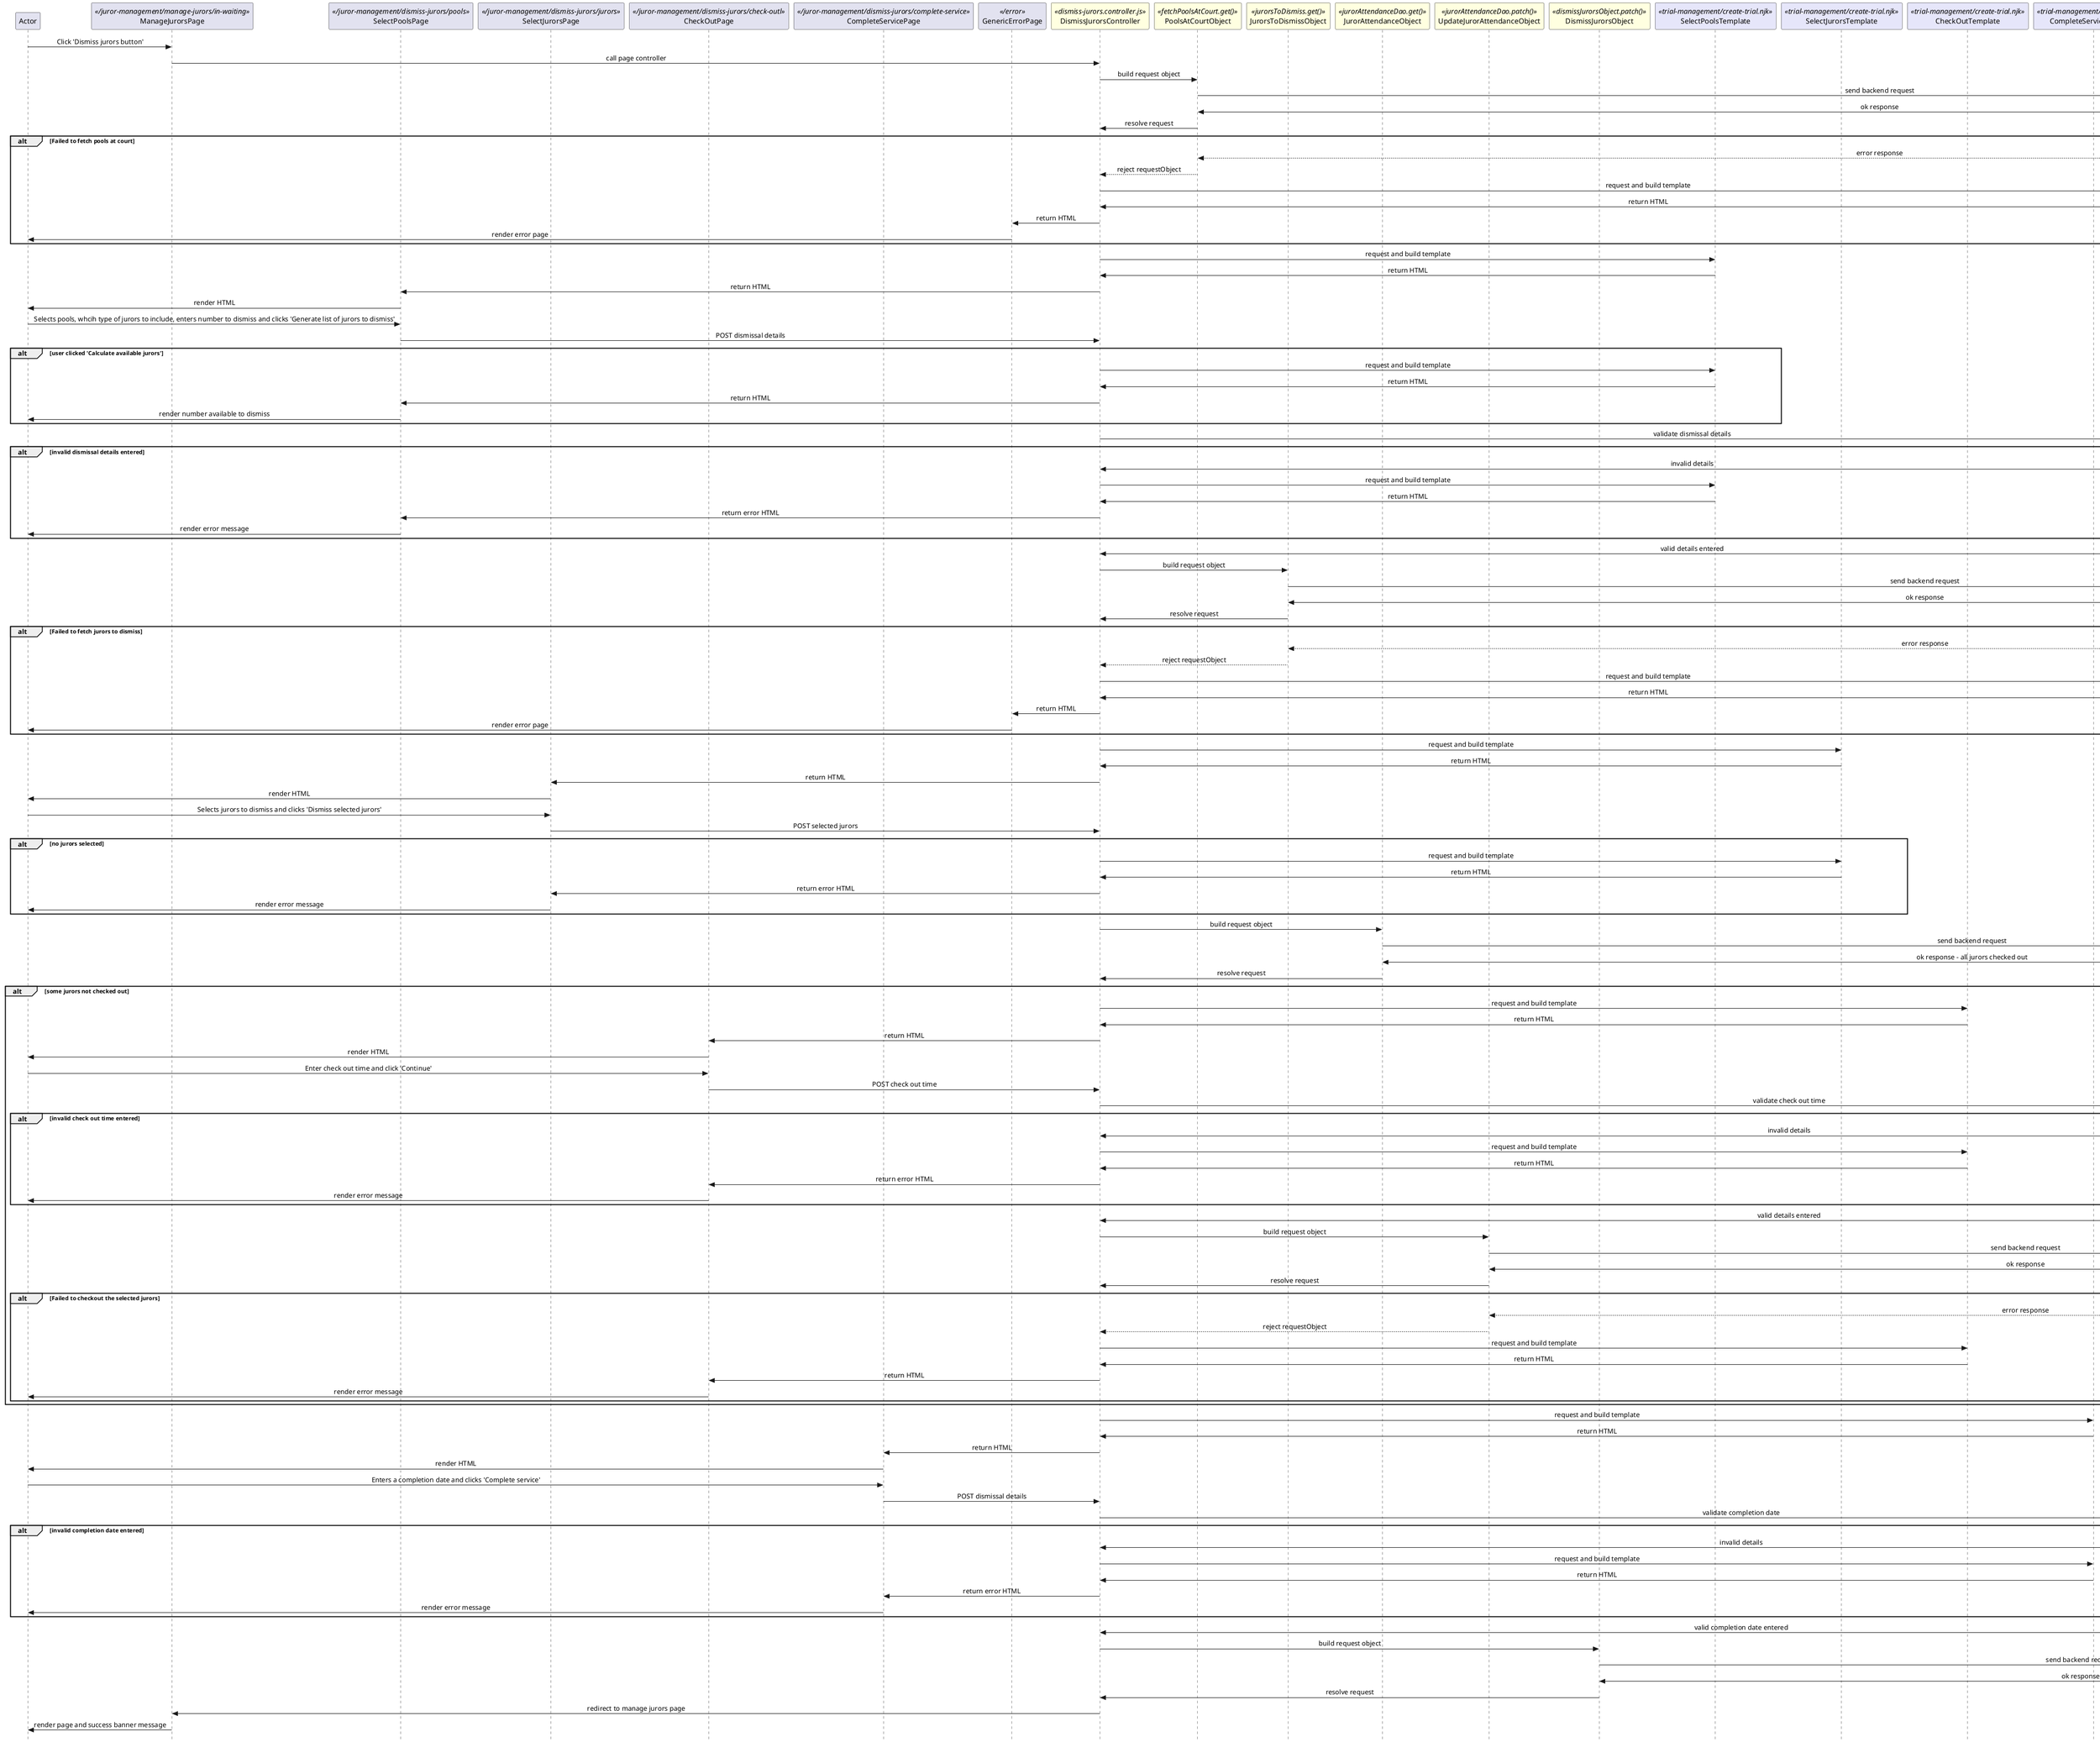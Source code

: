 @startuml dismiss-jurors

skinparam Style strictuml 
skinparam SequenceMessageAlignment center

participant Actor

''' LOCAL ROUTING
participant ManageJurorsPage <</juror-management/manage-jurors/in-waiting>>
participant SelectPoolsPage <</juror-management/dismiss-jurors/pools>>
participant SelectJurorsPage <</juror-management/dismiss-jurors/jurors>>
participant CheckOutPage <</juror-management/dismiss-jurors/check-outl>>
participant CompleteServicePage <</juror-management/dismiss-jurors/complete-service>>
participant GenericErrorPage <</error>>

''' CONTROLLER AND REQUEST OBJECTS
participant DismissJurorsController <<dismiss-jurors.controller.js>> #lightyellow
participant PoolsAtCourtObject <<fetchPoolsAtCourt.get()>> #lightyellow
participant JurorsToDismissObject <<jurorsToDismiss.get()>> #lightyellow
participant JurorAttendanceObject <<jurorAttendanceDao.get()>> #lightyellow
participant UpdateJurorAttendanceObject <<jurorAttendanceDao.patch()>> #lightyellow
participant DismissJurorsObject <<dismissJurorsObject.patch()>> #lightyellow

''' TEMPLATES
participant SelectPoolsTemplate <<trial-management/create-trial.njk>> #lavender
participant SelectJurorsTemplate <<trial-management/create-trial.njk>> #lavender
participant CheckOutTemplate <<trial-management/create-trial.njk>> #lavender
participant CompleteServiceTemplate <<trial-management/create-trial.njk>> #lavender
participant ErrorTemplate <<_errors/generic.njk>> #lavender

''' FILTERS AND VALIDATORS
participant JurorsToDismissValidator
participant CompleteServiceValidator
participant CheckOutTimeValidator

''' BACKEND CONTROLLER
participant BackendController

Actor -> ManageJurorsPage : Click 'Dismiss jurors button'

ManageJurorsPage -> DismissJurorsController : call page controller

DismissJurorsController -> PoolsAtCourtObject : build request object
PoolsAtCourtObject -> BackendController : send backend request
PoolsAtCourtObject <- BackendController : ok response
DismissJurorsController <- PoolsAtCourtObject : resolve request

alt Failed to fetch pools at court
  PoolsAtCourtObject <-- BackendController : error response
  DismissJurorsController <-- PoolsAtCourtObject : reject requestObject
  DismissJurorsController -> ErrorTemplate : request and build template
  DismissJurorsController <- ErrorTemplate : return HTML
  GenericErrorPage <- DismissJurorsController : return HTML
  Actor <- GenericErrorPage : render error page
end

DismissJurorsController -> SelectPoolsTemplate : request and build template
DismissJurorsController <- SelectPoolsTemplate : return HTML
SelectPoolsPage <- DismissJurorsController : return HTML
Actor <- SelectPoolsPage : render HTML

Actor -> SelectPoolsPage : Selects pools, whcih type of jurors to include, enters number to dismiss and clicks 'Generate list of jurors to dismiss'

SelectPoolsPage -> DismissJurorsController : POST dismissal details

alt user clicked 'Calculate available jurors'
  DismissJurorsController -> SelectPoolsTemplate : request and build template
  DismissJurorsController <- SelectPoolsTemplate : return HTML
  SelectPoolsPage <- DismissJurorsController : return HTML
  Actor <- SelectPoolsPage : render number available to dismiss
end

DismissJurorsController -> JurorsToDismissValidator : validate dismissal details

alt invalid dismissal details entered
  DismissJurorsController <- JurorsToDismissValidator : invalid details
  DismissJurorsController -> SelectPoolsTemplate : request and build template
  DismissJurorsController <- SelectPoolsTemplate : return HTML
  SelectPoolsPage <- DismissJurorsController : return error HTML
  Actor <- SelectPoolsPage : render error message
end

DismissJurorsController <- JurorsToDismissValidator : valid details entered

DismissJurorsController -> JurorsToDismissObject : build request object
JurorsToDismissObject -> BackendController : send backend request
JurorsToDismissObject <- BackendController : ok response
DismissJurorsController <- JurorsToDismissObject : resolve request

alt Failed to fetch jurors to dismiss
  JurorsToDismissObject <-- BackendController : error response
  DismissJurorsController <-- JurorsToDismissObject : reject requestObject
  DismissJurorsController -> ErrorTemplate : request and build template
  DismissJurorsController <- ErrorTemplate : return HTML
  GenericErrorPage <- DismissJurorsController : return HTML
  Actor <- GenericErrorPage : render error page
end

DismissJurorsController -> SelectJurorsTemplate : request and build template
DismissJurorsController <- SelectJurorsTemplate : return HTML
SelectJurorsPage <- DismissJurorsController : return HTML
Actor <- SelectJurorsPage : render HTML

Actor -> SelectJurorsPage : Selects jurors to dismiss and clicks 'Dismiss selected jurors'

SelectJurorsPage -> DismissJurorsController : POST selected jurors

alt no jurors selected
  DismissJurorsController -> SelectJurorsTemplate : request and build template
  DismissJurorsController <- SelectJurorsTemplate : return HTML
  SelectJurorsPage <- DismissJurorsController : return error HTML
  Actor <- SelectJurorsPage : render error message
end

DismissJurorsController -> JurorAttendanceObject : build request object
JurorAttendanceObject -> BackendController : send backend request
JurorAttendanceObject <- BackendController : ok response - all jurors checked out
DismissJurorsController <- JurorAttendanceObject : resolve request

alt some jurors not checked out
  DismissJurorsController -> CheckOutTemplate : request and build template
  DismissJurorsController <- CheckOutTemplate : return HTML
  CheckOutPage <- DismissJurorsController : return HTML
  Actor <- CheckOutPage : render HTML

  Actor -> CheckOutPage : Enter check out time and click 'Continue'

  CheckOutPage -> DismissJurorsController : POST check out time
  DismissJurorsController -> CheckOutTimeValidator : validate check out time

  alt invalid check out time entered
    DismissJurorsController <- CheckOutTimeValidator : invalid details
    DismissJurorsController -> CheckOutTemplate : request and build template
    DismissJurorsController <- CheckOutTemplate : return HTML
    CheckOutPage <- DismissJurorsController : return error HTML
    Actor <- CheckOutPage : render error message
  end

  DismissJurorsController <- CheckOutTimeValidator : valid details entered

  DismissJurorsController -> UpdateJurorAttendanceObject : build request object
  UpdateJurorAttendanceObject -> BackendController : send backend request
  UpdateJurorAttendanceObject <- BackendController : ok response
  DismissJurorsController <- UpdateJurorAttendanceObject : resolve request

  alt Failed to checkout the selected jurors
    UpdateJurorAttendanceObject <-- BackendController : error response
    DismissJurorsController <-- UpdateJurorAttendanceObject : reject requestObject
    DismissJurorsController -> CheckOutTemplate : request and build template
    DismissJurorsController <- CheckOutTemplate : return HTML
    CheckOutPage <- DismissJurorsController : return HTML
    Actor <- CheckOutPage : render error message
  end
end

DismissJurorsController -> CompleteServiceTemplate : request and build template
DismissJurorsController <- CompleteServiceTemplate : return HTML
CompleteServicePage <- DismissJurorsController : return HTML
Actor <- CompleteServicePage : render HTML

Actor -> CompleteServicePage : Enters a completion date and clicks 'Complete service'

CompleteServicePage -> DismissJurorsController : POST dismissal details
DismissJurorsController -> CompleteServiceValidator : validate completion date

alt invalid completion date entered
  DismissJurorsController <- CompleteServiceValidator : invalid details
  DismissJurorsController -> CompleteServiceTemplate : request and build template
  DismissJurorsController <- CompleteServiceTemplate : return HTML
  CompleteServicePage <- DismissJurorsController : return error HTML
  Actor <- CompleteServicePage : render error message
end

DismissJurorsController <- CompleteServiceValidator : valid completion date entered

DismissJurorsController -> DismissJurorsObject : build request object
DismissJurorsObject -> BackendController : send backend request
DismissJurorsObject <- BackendController : ok response
DismissJurorsController <- DismissJurorsObject : resolve request

DismissJurorsController -> ManageJurorsPage : redirect to manage jurors page
Actor <- ManageJurorsPage : render page and success banner message

@enduml
